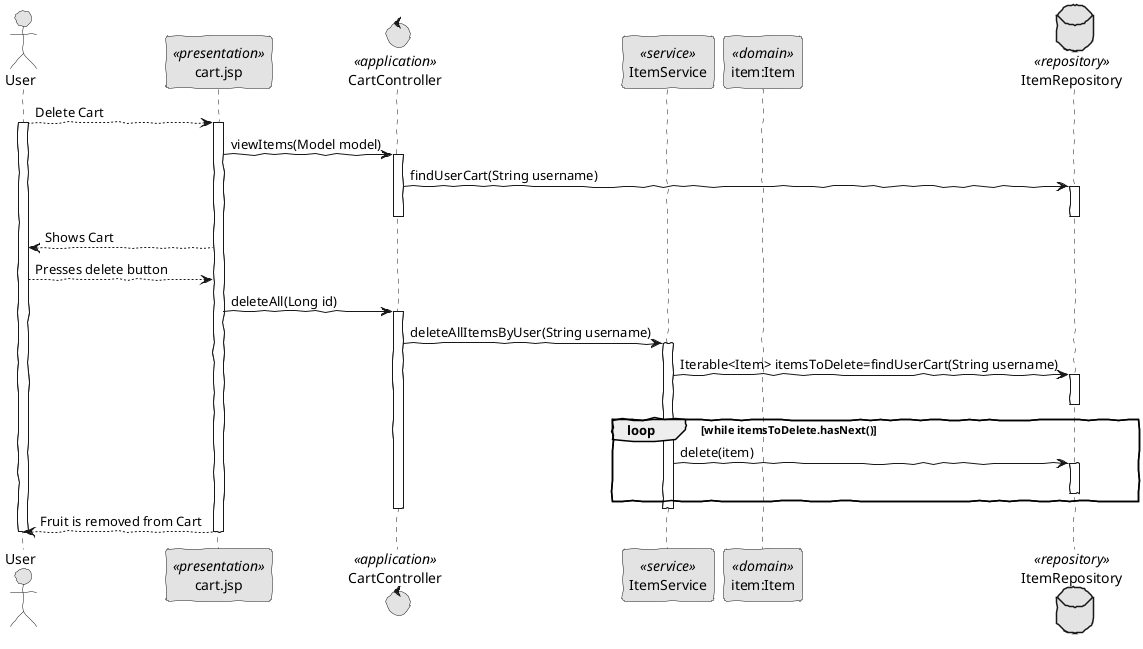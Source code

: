 @startuml
skinparam handwritten true
skinparam monochrome true
skinparam packageStyle rect
skinparam defaultFontName FG Virgil
skinparam shadowing false

actor User as Actor
participant "cart.jsp" as UI <<presentation>>
control CartController as Controller <<application>>
participant ItemService as IS<<service>>
participant "item:Item" as Domain <<domain>>
database ItemRepository as IR <<repository>>


Actor --> UI: Delete Cart
activate Actor
activate UI
         UI -> Controller: viewItems(Model model)
      activate Controller

       Controller -> IR: findUserCart(String username)
       activate IR
       deactivate IR
       deactivate Controller
    UI --> Actor: Shows Cart
    Actor --> UI: Presses delete button

   UI -> Controller: deleteAll(Long id)
 activate Controller

        Controller -> IS : deleteAllItemsByUser(String username)
        activate IS
        IS -> IR : Iterable<Item> itemsToDelete=findUserCart(String username)
        activate IR
        deactivate IR
        loop while itemsToDelete.hasNext()
       IS -> IR : delete(item)
       activate IR
       deactivate IR
       end loop
       deactivate IS
       deactivate Controller

 UI --> Actor: Fruit is removed from Cart
deactivate UI
deactivate Actor
@enduml